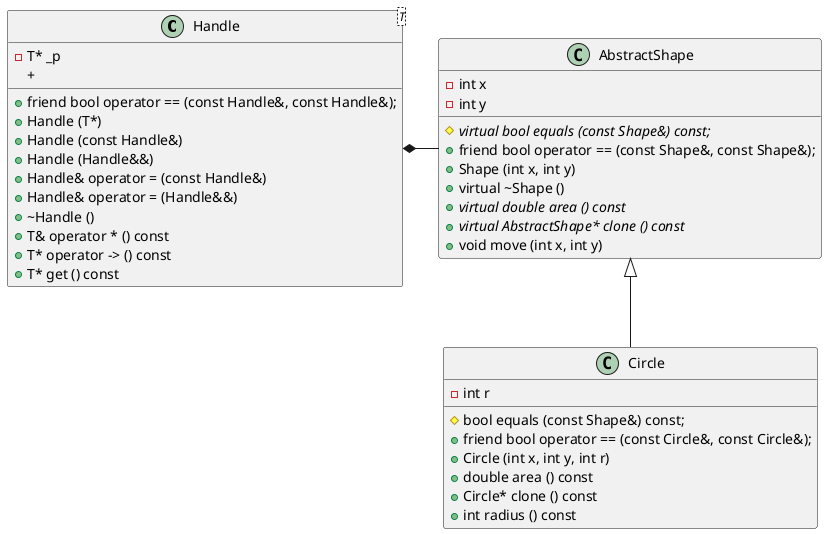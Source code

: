 @startuml
Handle        *-   AbstractShape
AbstractShape <|-- Circle

class Handle<T> {
    - T* _p
    + friend bool operator == (const Handle&, const Handle&);
    + Handle (T*)
    + Handle (const Handle&)
    + Handle (Handle&&)
    + Handle& operator = (const Handle&)
    + Handle& operator = (Handle&&)
    + ~Handle ()
    + T& operator * () const
    + T* operator -> () const
    + T* get () const
    +
    }

class AbstractShape {
    - int x
    - int y
    # {abstract} virtual bool equals (const Shape&) const;
    + friend bool operator == (const Shape&, const Shape&);
    + Shape (int x, int y)
    + virtual ~Shape ()
    + {abstract} virtual double area () const
    + {abstract} virtual AbstractShape* clone () const
    + void move (int x, int y)
    }

class Circle {
    - int r
    # bool equals (const Shape&) const;
    + friend bool operator == (const Circle&, const Circle&);
    + Circle (int x, int y, int r)
    + double area () const
    + Circle* clone () const
    + int radius () const
    }

@enduml
